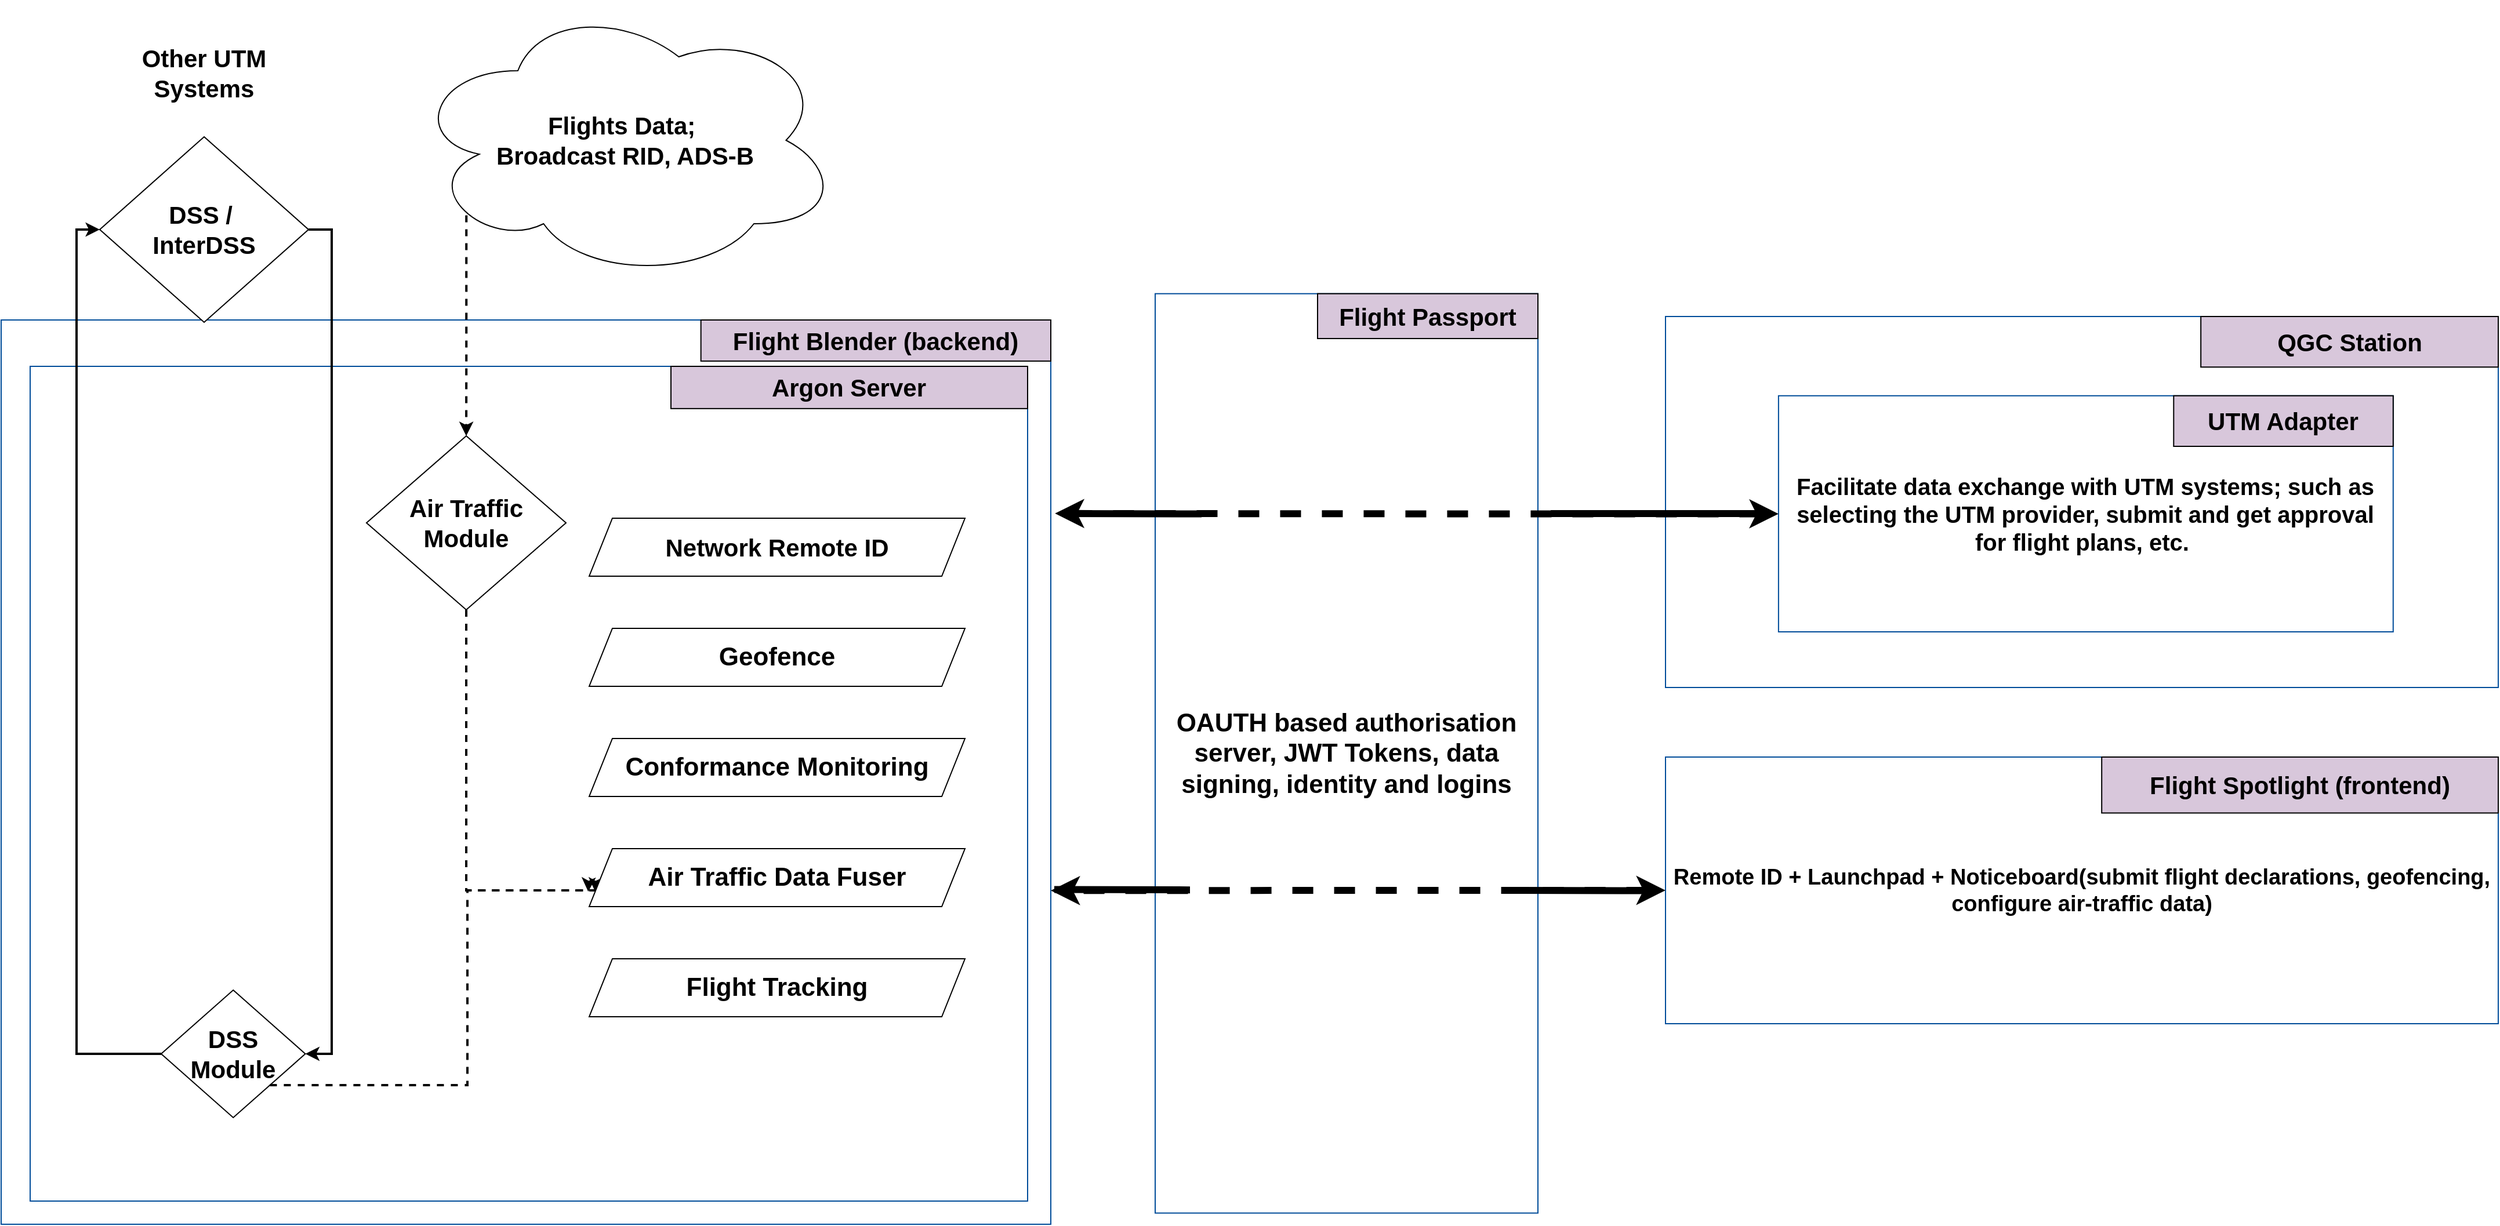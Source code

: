 <mxfile version="24.6.4" type="device">
  <diagram name="Page-1" id="IrvR38SEUqUFVCTSY1GX">
    <mxGraphModel dx="2607" dy="1582" grid="1" gridSize="10" guides="1" tooltips="1" connect="1" arrows="1" fold="1" page="1" pageScale="1" pageWidth="583" pageHeight="413" math="0" shadow="0">
      <root>
        <mxCell id="0" />
        <mxCell id="1" parent="0" />
        <mxCell id="9-lZGdYuyTAn9_cu3JpO-40" value="" style="group" parent="1" vertex="1" connectable="0">
          <mxGeometry x="92" y="353" width="905" height="780" as="geometry" />
        </mxCell>
        <mxCell id="QlxMsgGK2YvB83sWniOT-1" value="" style="rounded=0;whiteSpace=wrap;html=1;container=0;strokeColor=#004C99;" parent="9-lZGdYuyTAn9_cu3JpO-40" vertex="1">
          <mxGeometry width="905.0" height="780" as="geometry" />
        </mxCell>
        <mxCell id="QlxMsgGK2YvB83sWniOT-3" value="Flight Blender (backend)" style="rounded=0;whiteSpace=wrap;html=1;container=0;fillColor=#D8C7DB;fontSize=21;fontStyle=1" parent="9-lZGdYuyTAn9_cu3JpO-40" vertex="1">
          <mxGeometry x="603.333" width="301.667" height="35.455" as="geometry" />
        </mxCell>
        <mxCell id="QlxMsgGK2YvB83sWniOT-18" value="" style="rounded=0;whiteSpace=wrap;html=1;container=0;fontStyle=4;strokeColor=#004C99;" parent="1" vertex="1">
          <mxGeometry x="117" y="393" width="860.0" height="720.0" as="geometry" />
        </mxCell>
        <mxCell id="9-lZGdYuyTAn9_cu3JpO-7" value="" style="group;fontSize=15;fontStyle=1" parent="1" vertex="1" connectable="0">
          <mxGeometry x="1527" y="730" width="718" height="230" as="geometry" />
        </mxCell>
        <mxCell id="QlxMsgGK2YvB83sWniOT-6" value="&lt;font size=&quot;1&quot; style=&quot;&quot;&gt;&lt;b style=&quot;font-size: 19px;&quot;&gt;Remote ID + Launchpad + Noticeboard(submit flight declarations, geofencing, configure air-traffic data)&lt;/b&gt;&lt;/font&gt;" style="rounded=0;whiteSpace=wrap;html=1;container=0;strokeColor=#004C99;" parent="9-lZGdYuyTAn9_cu3JpO-7" vertex="1">
          <mxGeometry width="718" height="230" as="geometry" />
        </mxCell>
        <mxCell id="QlxMsgGK2YvB83sWniOT-7" value="&lt;font style=&quot;font-size: 21px;&quot;&gt;Flight Spotlight (frontend)&lt;/font&gt;" style="rounded=0;whiteSpace=wrap;html=1;container=0;fillColor=#D8C7DB;fontSize=21;fontStyle=1" parent="9-lZGdYuyTAn9_cu3JpO-7" vertex="1">
          <mxGeometry x="376.094" width="341.906" height="48.252" as="geometry" />
        </mxCell>
        <mxCell id="9-lZGdYuyTAn9_cu3JpO-9" value="" style="group;fontSize=15;fontStyle=1" parent="1" vertex="1" connectable="0">
          <mxGeometry x="1047" y="340" width="330" height="793" as="geometry" />
        </mxCell>
        <mxCell id="9-lZGdYuyTAn9_cu3JpO-46" value="" style="group" parent="9-lZGdYuyTAn9_cu3JpO-9" vertex="1" connectable="0">
          <mxGeometry x="40" y="-9.671" width="330" height="793" as="geometry" />
        </mxCell>
        <mxCell id="QlxMsgGK2YvB83sWniOT-9" value="&lt;font size=&quot;1&quot; style=&quot;&quot;&gt;&lt;b style=&quot;font-size: 22px;&quot;&gt;OAUTH based authorisation server, JWT Tokens, data signing, identity and logins&lt;/b&gt;&lt;/font&gt;" style="rounded=0;whiteSpace=wrap;html=1;container=0;strokeColor=#004C99;" parent="9-lZGdYuyTAn9_cu3JpO-46" vertex="1">
          <mxGeometry width="330" height="793" as="geometry" />
        </mxCell>
        <mxCell id="QlxMsgGK2YvB83sWniOT-10" value="Flight Passport" style="rounded=0;whiteSpace=wrap;html=1;container=0;fillColor=#D8C7DB;fontSize=21;fontStyle=1" parent="9-lZGdYuyTAn9_cu3JpO-46" vertex="1">
          <mxGeometry x="140" width="190" height="38.683" as="geometry" />
        </mxCell>
        <mxCell id="9-lZGdYuyTAn9_cu3JpO-17" value="&lt;font style=&quot;font-size: 21px;&quot;&gt;Network Remote ID&lt;/font&gt;" style="shape=parallelogram;perimeter=parallelogramPerimeter;whiteSpace=wrap;html=1;fixedSize=1;fontSize=15;fontStyle=1" parent="1" vertex="1">
          <mxGeometry x="599" y="524" width="324" height="50" as="geometry" />
        </mxCell>
        <mxCell id="9-lZGdYuyTAn9_cu3JpO-34" style="edgeStyle=orthogonalEdgeStyle;rounded=0;orthogonalLoop=1;jettySize=auto;html=1;exitX=0.5;exitY=1;exitDx=0;exitDy=0;entryX=0;entryY=0.75;entryDx=0;entryDy=0;strokeWidth=2;dashed=1;" parent="1" source="9-lZGdYuyTAn9_cu3JpO-22" target="9-lZGdYuyTAn9_cu3JpO-20" edge="1">
          <mxGeometry relative="1" as="geometry">
            <Array as="points">
              <mxPoint x="493" y="845" />
            </Array>
          </mxGeometry>
        </mxCell>
        <mxCell id="9-lZGdYuyTAn9_cu3JpO-22" value="&lt;font style=&quot;font-size: 21px;&quot;&gt;Air Traffic Module&lt;/font&gt;" style="rhombus;whiteSpace=wrap;html=1;fontSize=15;fontStyle=1" parent="1" vertex="1">
          <mxGeometry x="407" y="453" width="172" height="150" as="geometry" />
        </mxCell>
        <mxCell id="9-lZGdYuyTAn9_cu3JpO-25" style="edgeStyle=orthogonalEdgeStyle;rounded=0;orthogonalLoop=1;jettySize=auto;html=1;exitX=0;exitY=0.5;exitDx=0;exitDy=0;entryX=0;entryY=0.5;entryDx=0;entryDy=0;strokeWidth=2;" parent="1" source="9-lZGdYuyTAn9_cu3JpO-23" target="9-lZGdYuyTAn9_cu3JpO-24" edge="1">
          <mxGeometry relative="1" as="geometry" />
        </mxCell>
        <mxCell id="9-lZGdYuyTAn9_cu3JpO-26" style="edgeStyle=orthogonalEdgeStyle;rounded=0;orthogonalLoop=1;jettySize=auto;html=1;exitX=1;exitY=0.5;exitDx=0;exitDy=0;entryX=1;entryY=0.5;entryDx=0;entryDy=0;strokeWidth=2;" parent="1" source="9-lZGdYuyTAn9_cu3JpO-24" target="9-lZGdYuyTAn9_cu3JpO-23" edge="1">
          <mxGeometry relative="1" as="geometry" />
        </mxCell>
        <mxCell id="9-lZGdYuyTAn9_cu3JpO-24" value="&lt;font style=&quot;font-size: 21px;&quot;&gt;DSS /&amp;nbsp;&lt;/font&gt;&lt;div style=&quot;font-size: 21px;&quot;&gt;&lt;font style=&quot;font-size: 21px;&quot;&gt;InterDSS&lt;/font&gt;&lt;/div&gt;" style="rhombus;whiteSpace=wrap;html=1;fontSize=15;fontStyle=1" parent="1" vertex="1">
          <mxGeometry x="177" y="195" width="180" height="160" as="geometry" />
        </mxCell>
        <mxCell id="9-lZGdYuyTAn9_cu3JpO-38" style="edgeStyle=orthogonalEdgeStyle;rounded=0;orthogonalLoop=1;jettySize=auto;html=1;exitX=0.13;exitY=0.77;exitDx=0;exitDy=0;exitPerimeter=0;entryX=0.5;entryY=0;entryDx=0;entryDy=0;dashed=1;strokeWidth=2;" parent="1" source="9-lZGdYuyTAn9_cu3JpO-35" target="9-lZGdYuyTAn9_cu3JpO-22" edge="1">
          <mxGeometry relative="1" as="geometry" />
        </mxCell>
        <mxCell id="9-lZGdYuyTAn9_cu3JpO-35" value="&lt;font style=&quot;font-size: 21px;&quot;&gt;&lt;span style=&quot;font-weight: 700;&quot;&gt;&lt;font style=&quot;font-size: 21px;&quot;&gt;Flights Data;&lt;/font&gt;&lt;/span&gt;&lt;span style=&quot;font-weight: 700; background-color: initial;&quot;&gt;&amp;nbsp;&lt;/span&gt;&lt;/font&gt;&lt;div style=&quot;font-size: 21px;&quot;&gt;&lt;font style=&quot;font-size: 21px;&quot;&gt;&lt;span style=&quot;font-weight: 700; background-color: initial;&quot;&gt;Broadcast RID, ADS-B&lt;/span&gt;&lt;/font&gt;&lt;/div&gt;" style="ellipse;shape=cloud;whiteSpace=wrap;html=1;" parent="1" vertex="1">
          <mxGeometry x="445" y="78" width="370" height="240" as="geometry" />
        </mxCell>
        <mxCell id="9-lZGdYuyTAn9_cu3JpO-37" value="&lt;font size=&quot;1&quot; style=&quot;&quot;&gt;&lt;b style=&quot;font-size: 21px;&quot;&gt;Other UTM Systems&lt;/b&gt;&lt;/font&gt;" style="text;html=1;align=center;verticalAlign=middle;whiteSpace=wrap;rounded=0;" parent="1" vertex="1">
          <mxGeometry x="197" y="125" width="140" height="30" as="geometry" />
        </mxCell>
        <mxCell id="9-lZGdYuyTAn9_cu3JpO-44" value="" style="group;fontSize=15;" parent="1" vertex="1" connectable="0">
          <mxGeometry x="1527" y="350" width="718" height="320" as="geometry" />
        </mxCell>
        <mxCell id="QlxMsgGK2YvB83sWniOT-15" value="" style="rounded=0;whiteSpace=wrap;html=1;container=0;strokeColor=#004C99;" parent="9-lZGdYuyTAn9_cu3JpO-44" vertex="1">
          <mxGeometry width="718" height="320" as="geometry" />
        </mxCell>
        <mxCell id="QlxMsgGK2YvB83sWniOT-16" value="&lt;font style=&quot;font-size: 21px;&quot;&gt;QGC Station&lt;/font&gt;" style="rounded=0;whiteSpace=wrap;html=1;container=0;fillColor=#D8C7DB;fontSize=18;fontStyle=1" parent="9-lZGdYuyTAn9_cu3JpO-44" vertex="1">
          <mxGeometry x="461.574" width="256.426" height="43.636" as="geometry" />
        </mxCell>
        <mxCell id="9-lZGdYuyTAn9_cu3JpO-11" value="" style="group;fontSize=14;fontStyle=1" parent="9-lZGdYuyTAn9_cu3JpO-44" vertex="1" connectable="0">
          <mxGeometry x="97.443" y="68.364" width="529.957" height="203.636" as="geometry" />
        </mxCell>
        <mxCell id="QlxMsgGK2YvB83sWniOT-12" value="&lt;font size=&quot;1&quot; style=&quot;&quot;&gt;&lt;b style=&quot;font-size: 20px;&quot;&gt;Facilitate data exchange with UTM systems; such as selecting the UTM provider, submit and get approval for flight plans, etc.&amp;nbsp;&lt;/b&gt;&lt;/font&gt;" style="rounded=0;whiteSpace=wrap;html=1;container=0;strokeColor=#004C99;" parent="9-lZGdYuyTAn9_cu3JpO-11" vertex="1">
          <mxGeometry width="529.952" height="203.636" as="geometry" />
        </mxCell>
        <mxCell id="QlxMsgGK2YvB83sWniOT-13" value="UTM Adapter" style="rounded=0;whiteSpace=wrap;html=1;container=0;fillColor=#D8C7DB;fontSize=21;fontStyle=1" parent="9-lZGdYuyTAn9_cu3JpO-11" vertex="1">
          <mxGeometry x="340.696" width="189.261" height="43.636" as="geometry" />
        </mxCell>
        <mxCell id="9-lZGdYuyTAn9_cu3JpO-43" value="Argon Server" style="rounded=0;whiteSpace=wrap;html=1;container=0;fillColor=#D8C7DB;fontSize=21;fontStyle=1" parent="1" vertex="1">
          <mxGeometry x="669.486" y="393" width="307.514" height="36.425" as="geometry" />
        </mxCell>
        <mxCell id="9-lZGdYuyTAn9_cu3JpO-23" value="&lt;font style=&quot;font-size: 21px;&quot;&gt;DSS Module&lt;/font&gt;" style="rhombus;whiteSpace=wrap;html=1;fontSize=15;fontStyle=1" parent="1" vertex="1">
          <mxGeometry x="229.962" y="931" width="124.258" height="110" as="geometry" />
        </mxCell>
        <mxCell id="9-lZGdYuyTAn9_cu3JpO-21" value="&lt;span style=&quot;font-size: 22px;&quot;&gt;Flight Tracking&lt;/span&gt;" style="shape=parallelogram;perimeter=parallelogramPerimeter;whiteSpace=wrap;html=1;fixedSize=1;fontSize=22;fontStyle=1" parent="1" vertex="1">
          <mxGeometry x="599" y="904" width="324" height="50" as="geometry" />
        </mxCell>
        <mxCell id="9-lZGdYuyTAn9_cu3JpO-20" value="&lt;span style=&quot;font-size: 22px;&quot;&gt;Air Traffic Data Fuser&lt;/span&gt;" style="shape=parallelogram;perimeter=parallelogramPerimeter;whiteSpace=wrap;html=1;fixedSize=1;fontSize=22;fontStyle=1" parent="1" vertex="1">
          <mxGeometry x="599" y="809" width="324" height="50" as="geometry" />
        </mxCell>
        <mxCell id="9-lZGdYuyTAn9_cu3JpO-33" style="edgeStyle=orthogonalEdgeStyle;rounded=0;orthogonalLoop=1;jettySize=auto;html=1;entryX=0;entryY=0.75;entryDx=0;entryDy=0;strokeWidth=2;dashed=1;" parent="1" source="9-lZGdYuyTAn9_cu3JpO-23" edge="1">
          <mxGeometry relative="1" as="geometry">
            <Array as="points">
              <mxPoint x="494" y="1013" />
              <mxPoint x="494" y="845" />
              <mxPoint x="598" y="845" />
            </Array>
            <mxPoint x="317.155" y="1013.5" as="sourcePoint" />
            <mxPoint x="598.159" y="846.102" as="targetPoint" />
          </mxGeometry>
        </mxCell>
        <mxCell id="9-lZGdYuyTAn9_cu3JpO-19" value="&lt;span style=&quot;font-size: 22px;&quot;&gt;Conformance Monitoring&lt;/span&gt;" style="shape=parallelogram;perimeter=parallelogramPerimeter;whiteSpace=wrap;html=1;fixedSize=1;fontSize=22;fontStyle=1" parent="1" vertex="1">
          <mxGeometry x="599" y="714" width="324" height="50" as="geometry" />
        </mxCell>
        <mxCell id="9-lZGdYuyTAn9_cu3JpO-18" value="&lt;span style=&quot;font-size: 22px;&quot;&gt;Geofence&lt;/span&gt;" style="shape=parallelogram;perimeter=parallelogramPerimeter;whiteSpace=wrap;html=1;fixedSize=1;fontSize=22;fontStyle=1" parent="1" vertex="1">
          <mxGeometry x="599" y="619" width="324" height="50" as="geometry" />
        </mxCell>
        <mxCell id="9-lZGdYuyTAn9_cu3JpO-47" style="edgeStyle=orthogonalEdgeStyle;rounded=0;orthogonalLoop=1;jettySize=auto;html=1;entryX=1.004;entryY=0.214;entryDx=0;entryDy=0;entryPerimeter=0;strokeWidth=6;dashed=1;startArrow=classic;startFill=1;" parent="1" source="QlxMsgGK2YvB83sWniOT-12" target="QlxMsgGK2YvB83sWniOT-1" edge="1">
          <mxGeometry relative="1" as="geometry" />
        </mxCell>
        <mxCell id="9-lZGdYuyTAn9_cu3JpO-48" style="edgeStyle=orthogonalEdgeStyle;rounded=0;orthogonalLoop=1;jettySize=auto;html=1;entryX=1;entryY=0.631;entryDx=0;entryDy=0;entryPerimeter=0;strokeWidth=6;dashed=1;startArrow=classic;startFill=1;" parent="1" source="QlxMsgGK2YvB83sWniOT-6" target="QlxMsgGK2YvB83sWniOT-1" edge="1">
          <mxGeometry relative="1" as="geometry" />
        </mxCell>
        <mxCell id="9-lZGdYuyTAn9_cu3JpO-49" value="" style="endArrow=none;html=1;rounded=0;strokeWidth=6;" parent="1" edge="1">
          <mxGeometry width="50" height="50" relative="1" as="geometry">
            <mxPoint x="1618" y="520" as="sourcePoint" />
            <mxPoint x="1428" y="520" as="targetPoint" />
          </mxGeometry>
        </mxCell>
        <mxCell id="9-lZGdYuyTAn9_cu3JpO-50" value="" style="endArrow=none;html=1;rounded=0;strokeWidth=6;" parent="1" edge="1">
          <mxGeometry width="50" height="50" relative="1" as="geometry">
            <mxPoint x="1520" y="845.29" as="sourcePoint" />
            <mxPoint x="1403" y="845" as="targetPoint" />
          </mxGeometry>
        </mxCell>
        <mxCell id="9-lZGdYuyTAn9_cu3JpO-51" value="" style="endArrow=none;html=1;rounded=0;strokeWidth=6;" parent="1" edge="1">
          <mxGeometry width="50" height="50" relative="1" as="geometry">
            <mxPoint x="1117" y="844.58" as="sourcePoint" />
            <mxPoint x="1000" y="844.29" as="targetPoint" />
          </mxGeometry>
        </mxCell>
        <mxCell id="9-lZGdYuyTAn9_cu3JpO-52" value="" style="endArrow=none;html=1;rounded=0;strokeWidth=6;" parent="1" edge="1">
          <mxGeometry width="50" height="50" relative="1" as="geometry">
            <mxPoint x="1127" y="520.29" as="sourcePoint" />
            <mxPoint x="1010" y="520" as="targetPoint" />
          </mxGeometry>
        </mxCell>
      </root>
    </mxGraphModel>
  </diagram>
</mxfile>
